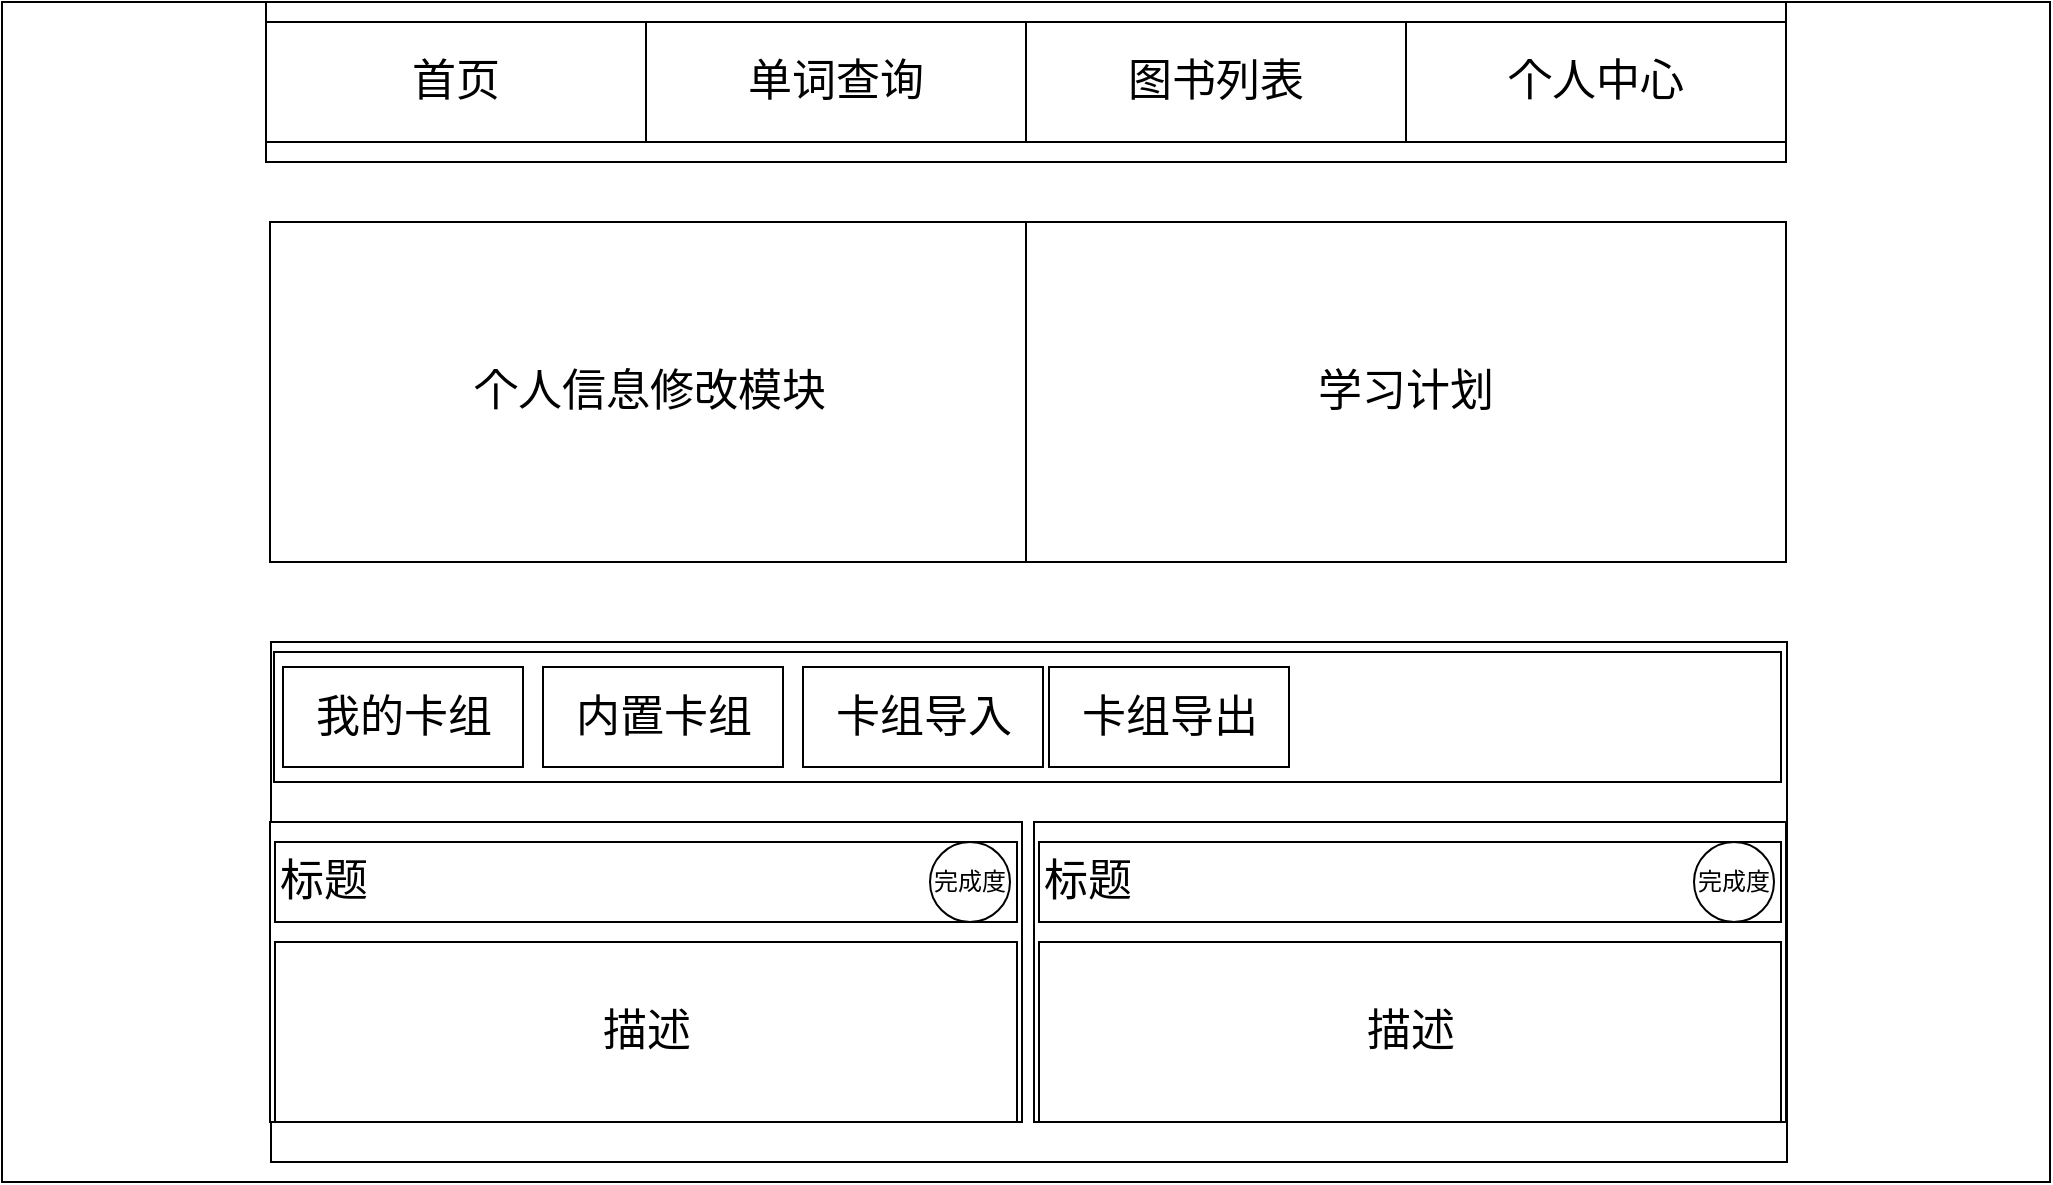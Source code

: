 <mxfile version="14.1.8" type="device"><diagram id="gntcB6pgmU9M9SRs0DKt" name="第 1 页"><mxGraphModel dx="1188" dy="707" grid="1" gridSize="10" guides="1" tooltips="1" connect="1" arrows="1" fold="1" page="1" pageScale="1" pageWidth="1600" pageHeight="900" math="0" shadow="0"><root><mxCell id="0"/><mxCell id="1" parent="0"/><mxCell id="uWP4eedxaZcc5Tpz2QVU-1" value="" style="rounded=0;whiteSpace=wrap;html=1;" vertex="1" parent="1"><mxGeometry width="1024" height="590" as="geometry"/></mxCell><mxCell id="uWP4eedxaZcc5Tpz2QVU-2" value="" style="rounded=0;whiteSpace=wrap;html=1;" vertex="1" parent="1"><mxGeometry x="132" width="760" height="80" as="geometry"/></mxCell><mxCell id="uWP4eedxaZcc5Tpz2QVU-3" value="&lt;font style=&quot;font-size: 22px&quot;&gt;首页&lt;/font&gt;" style="rounded=0;whiteSpace=wrap;html=1;" vertex="1" parent="1"><mxGeometry x="132" y="10" width="190" height="60" as="geometry"/></mxCell><mxCell id="uWP4eedxaZcc5Tpz2QVU-4" value="&lt;font style=&quot;font-size: 22px&quot;&gt;单词查询&lt;/font&gt;" style="rounded=0;whiteSpace=wrap;html=1;" vertex="1" parent="1"><mxGeometry x="322" y="10" width="190" height="60" as="geometry"/></mxCell><mxCell id="uWP4eedxaZcc5Tpz2QVU-5" value="&lt;font style=&quot;font-size: 22px&quot;&gt;图书列表&lt;/font&gt;" style="rounded=0;whiteSpace=wrap;html=1;" vertex="1" parent="1"><mxGeometry x="512" y="10" width="190" height="60" as="geometry"/></mxCell><mxCell id="uWP4eedxaZcc5Tpz2QVU-6" value="&lt;font style=&quot;font-size: 22px&quot;&gt;个人中心&lt;/font&gt;" style="rounded=0;whiteSpace=wrap;html=1;" vertex="1" parent="1"><mxGeometry x="702" y="10" width="190" height="60" as="geometry"/></mxCell><mxCell id="uWP4eedxaZcc5Tpz2QVU-7" value="" style="rounded=0;whiteSpace=wrap;html=1;" vertex="1" parent="1"><mxGeometry x="134" y="110" width="758" height="170" as="geometry"/></mxCell><mxCell id="uWP4eedxaZcc5Tpz2QVU-11" value="" style="rounded=0;whiteSpace=wrap;html=1;verticalAlign=top;" vertex="1" parent="1"><mxGeometry x="134.5" y="320" width="758" height="260" as="geometry"/></mxCell><mxCell id="uWP4eedxaZcc5Tpz2QVU-17" value="&lt;span style=&quot;font-size: 22px&quot;&gt;个人信息修改模块&lt;/span&gt;" style="rounded=0;whiteSpace=wrap;html=1;" vertex="1" parent="1"><mxGeometry x="134" y="110" width="380" height="170" as="geometry"/></mxCell><mxCell id="uWP4eedxaZcc5Tpz2QVU-18" value="&lt;span style=&quot;font-size: 22px&quot;&gt;学习计划&lt;/span&gt;" style="rounded=0;whiteSpace=wrap;html=1;" vertex="1" parent="1"><mxGeometry x="512" y="110" width="380" height="170" as="geometry"/></mxCell><mxCell id="uWP4eedxaZcc5Tpz2QVU-19" value="" style="rounded=0;whiteSpace=wrap;html=1;" vertex="1" parent="1"><mxGeometry x="134" y="410" width="376" height="150" as="geometry"/></mxCell><mxCell id="uWP4eedxaZcc5Tpz2QVU-20" value="&lt;font style=&quot;font-size: 22px&quot;&gt;标题&lt;/font&gt;" style="rounded=0;whiteSpace=wrap;html=1;align=left;" vertex="1" parent="1"><mxGeometry x="136.5" y="420" width="371" height="40" as="geometry"/></mxCell><mxCell id="uWP4eedxaZcc5Tpz2QVU-21" value="&lt;font style=&quot;font-size: 22px&quot;&gt;描述&lt;/font&gt;" style="rounded=0;whiteSpace=wrap;html=1;" vertex="1" parent="1"><mxGeometry x="136.5" y="470" width="371" height="90" as="geometry"/></mxCell><mxCell id="uWP4eedxaZcc5Tpz2QVU-22" value="&lt;font style=&quot;font-size: 12px&quot;&gt;完成度&lt;/font&gt;" style="ellipse;whiteSpace=wrap;html=1;aspect=fixed;" vertex="1" parent="1"><mxGeometry x="464" y="420" width="40" height="40" as="geometry"/></mxCell><mxCell id="uWP4eedxaZcc5Tpz2QVU-23" value="" style="rounded=0;whiteSpace=wrap;html=1;" vertex="1" parent="1"><mxGeometry x="516" y="410" width="376" height="150" as="geometry"/></mxCell><mxCell id="uWP4eedxaZcc5Tpz2QVU-24" value="&lt;font style=&quot;font-size: 22px&quot;&gt;标题&lt;/font&gt;" style="rounded=0;whiteSpace=wrap;html=1;align=left;" vertex="1" parent="1"><mxGeometry x="518.5" y="420" width="371" height="40" as="geometry"/></mxCell><mxCell id="uWP4eedxaZcc5Tpz2QVU-25" value="&lt;font style=&quot;font-size: 22px&quot;&gt;描述&lt;/font&gt;" style="rounded=0;whiteSpace=wrap;html=1;" vertex="1" parent="1"><mxGeometry x="518.5" y="470" width="371" height="90" as="geometry"/></mxCell><mxCell id="uWP4eedxaZcc5Tpz2QVU-26" value="&lt;font style=&quot;font-size: 12px&quot;&gt;完成度&lt;/font&gt;" style="ellipse;whiteSpace=wrap;html=1;aspect=fixed;" vertex="1" parent="1"><mxGeometry x="846" y="420" width="40" height="40" as="geometry"/></mxCell><mxCell id="uWP4eedxaZcc5Tpz2QVU-27" value="" style="rounded=0;whiteSpace=wrap;html=1;" vertex="1" parent="1"><mxGeometry x="136" y="325" width="753.5" height="65" as="geometry"/></mxCell><mxCell id="uWP4eedxaZcc5Tpz2QVU-28" value="&lt;span&gt;&lt;font style=&quot;font-size: 22px&quot;&gt;我的卡组&lt;/font&gt;&lt;/span&gt;" style="rounded=0;whiteSpace=wrap;html=1;" vertex="1" parent="1"><mxGeometry x="140.5" y="332.5" width="120" height="50" as="geometry"/></mxCell><mxCell id="uWP4eedxaZcc5Tpz2QVU-29" value="&lt;span style=&quot;font-size: 22px&quot;&gt;卡组导入&lt;/span&gt;" style="rounded=0;whiteSpace=wrap;html=1;" vertex="1" parent="1"><mxGeometry x="400.5" y="332.5" width="120" height="50" as="geometry"/></mxCell><mxCell id="uWP4eedxaZcc5Tpz2QVU-30" value="&lt;span style=&quot;font-size: 22px&quot;&gt;卡组导出&lt;/span&gt;" style="rounded=0;whiteSpace=wrap;html=1;" vertex="1" parent="1"><mxGeometry x="523.5" y="332.5" width="120" height="50" as="geometry"/></mxCell><mxCell id="uWP4eedxaZcc5Tpz2QVU-31" value="&lt;span style=&quot;font-size: 22px&quot;&gt;内置卡组&lt;/span&gt;" style="rounded=0;whiteSpace=wrap;html=1;" vertex="1" parent="1"><mxGeometry x="270.5" y="332.5" width="120" height="50" as="geometry"/></mxCell></root></mxGraphModel></diagram></mxfile>